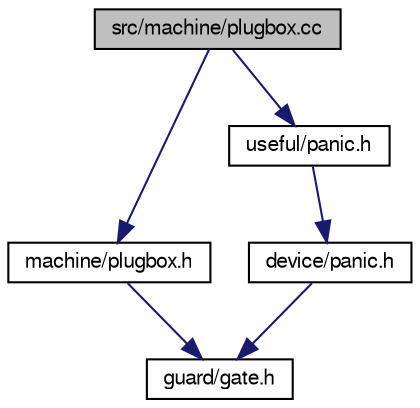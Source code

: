 digraph "src/machine/plugbox.cc"
{
  bgcolor="transparent";
  edge [fontname="FreeSans",fontsize="10",labelfontname="FreeSans",labelfontsize="10"];
  node [fontname="FreeSans",fontsize="10",shape=record];
  Node1 [label="src/machine/plugbox.cc",height=0.2,width=0.4,color="black", fillcolor="grey75", style="filled" fontcolor="black"];
  Node1 -> Node2 [color="midnightblue",fontsize="10",style="solid",fontname="FreeSans"];
  Node2 [label="machine/plugbox.h",height=0.2,width=0.4,color="black",URL="$machine_2plugbox_8h.html"];
  Node2 -> Node3 [color="midnightblue",fontsize="10",style="solid",fontname="FreeSans"];
  Node3 [label="guard/gate.h",height=0.2,width=0.4,color="black",URL="$gate_8h.html"];
  Node1 -> Node4 [color="midnightblue",fontsize="10",style="solid",fontname="FreeSans"];
  Node4 [label="useful/panic.h",height=0.2,width=0.4,color="black",URL="$useful_2panic_8h.html"];
  Node4 -> Node5 [color="midnightblue",fontsize="10",style="solid",fontname="FreeSans"];
  Node5 [label="device/panic.h",height=0.2,width=0.4,color="black",URL="$device_2panic_8h.html"];
  Node5 -> Node3 [color="midnightblue",fontsize="10",style="solid",fontname="FreeSans"];
}
